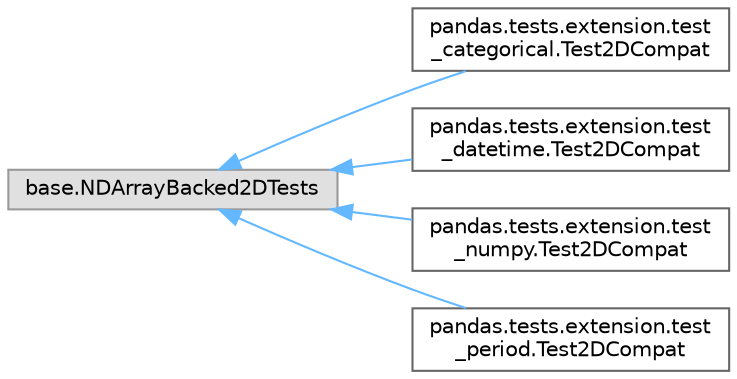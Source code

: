 digraph "Graphical Class Hierarchy"
{
 // LATEX_PDF_SIZE
  bgcolor="transparent";
  edge [fontname=Helvetica,fontsize=10,labelfontname=Helvetica,labelfontsize=10];
  node [fontname=Helvetica,fontsize=10,shape=box,height=0.2,width=0.4];
  rankdir="LR";
  Node0 [id="Node000000",label="base.NDArrayBacked2DTests",height=0.2,width=0.4,color="grey60", fillcolor="#E0E0E0", style="filled",tooltip=" "];
  Node0 -> Node1 [id="edge3278_Node000000_Node000001",dir="back",color="steelblue1",style="solid",tooltip=" "];
  Node1 [id="Node000001",label="pandas.tests.extension.test\l_categorical.Test2DCompat",height=0.2,width=0.4,color="grey40", fillcolor="white", style="filled",URL="$d6/d94/classpandas_1_1tests_1_1extension_1_1test__categorical_1_1Test2DCompat.html",tooltip=" "];
  Node0 -> Node2 [id="edge3279_Node000000_Node000002",dir="back",color="steelblue1",style="solid",tooltip=" "];
  Node2 [id="Node000002",label="pandas.tests.extension.test\l_datetime.Test2DCompat",height=0.2,width=0.4,color="grey40", fillcolor="white", style="filled",URL="$db/d47/classpandas_1_1tests_1_1extension_1_1test__datetime_1_1Test2DCompat.html",tooltip=" "];
  Node0 -> Node3 [id="edge3280_Node000000_Node000003",dir="back",color="steelblue1",style="solid",tooltip=" "];
  Node3 [id="Node000003",label="pandas.tests.extension.test\l_numpy.Test2DCompat",height=0.2,width=0.4,color="grey40", fillcolor="white", style="filled",URL="$d9/dca/classpandas_1_1tests_1_1extension_1_1test__numpy_1_1Test2DCompat.html",tooltip=" "];
  Node0 -> Node4 [id="edge3281_Node000000_Node000004",dir="back",color="steelblue1",style="solid",tooltip=" "];
  Node4 [id="Node000004",label="pandas.tests.extension.test\l_period.Test2DCompat",height=0.2,width=0.4,color="grey40", fillcolor="white", style="filled",URL="$d9/dbf/classpandas_1_1tests_1_1extension_1_1test__period_1_1Test2DCompat.html",tooltip=" "];
}
